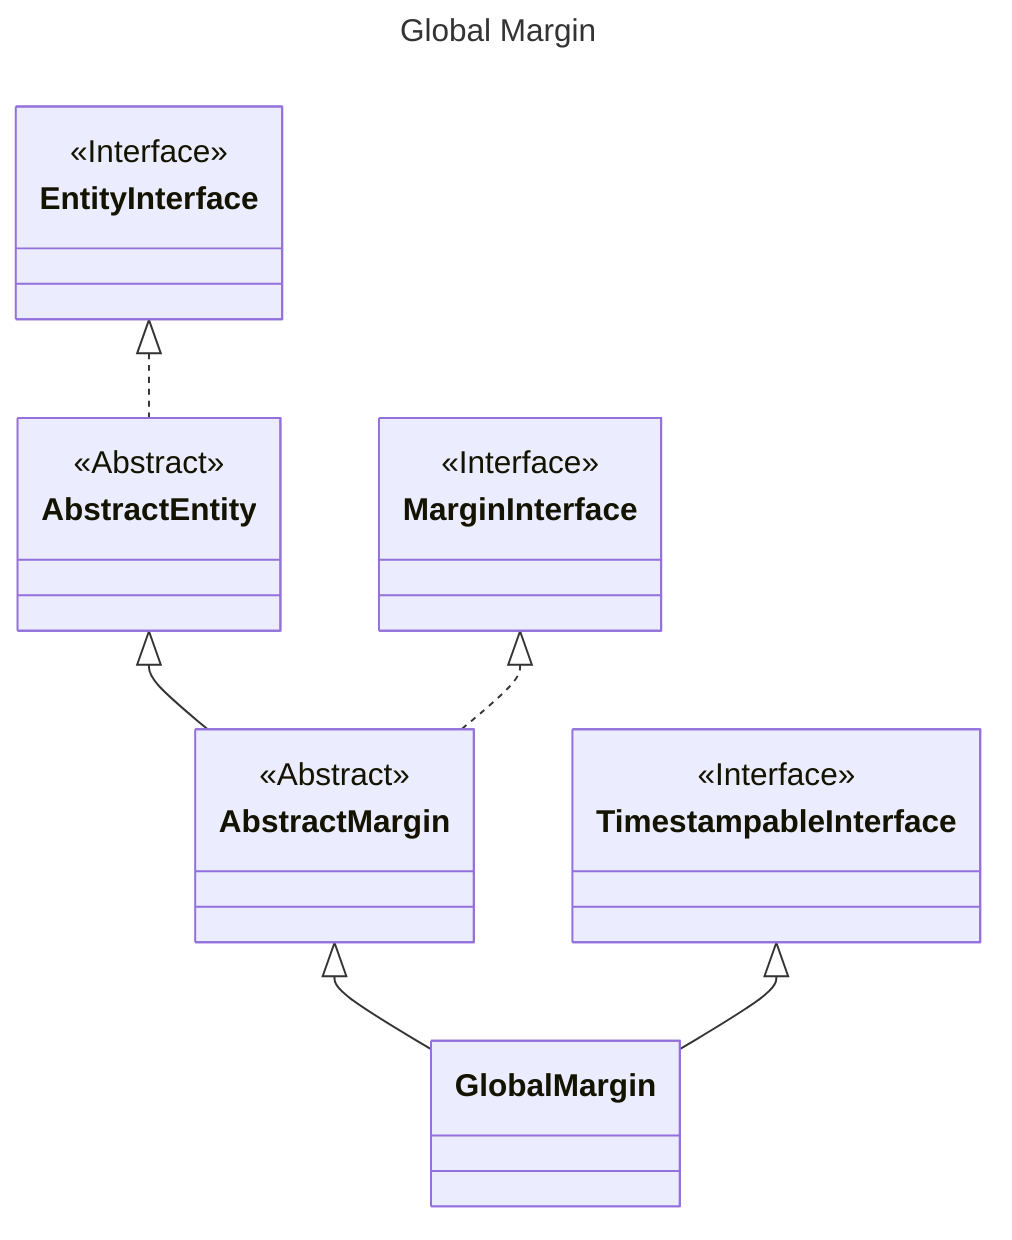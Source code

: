 ---
title: Global Margin
---
classDiagram
    direction TB

    class GlobalMargin {
    }

    class AbstractMargin {
        <<Abstract>>
    }

    class AbstractEntity {
        <<Abstract>>
    }

    class MarginInterface {
        <<Interface>>
    }

    class TimestampableInterface {
        <<Interface>>
    }

    class AbstractEntity {
        <<Abstract>>
    }

    class EntityInterface {
        <<Interface>>
    }

    EntityInterface <|.. AbstractEntity
    AbstractEntity <|-- AbstractMargin
    AbstractMargin <|-- GlobalMargin
    MarginInterface <|.. AbstractMargin
    TimestampableInterface <|-- GlobalMargin

    click EntityInterface call nodeCallback()
    click AbstractEntity call nodeCallback()
    click AbstractMargin call nodeCallback()
    click AbstractEntity call nodeCallback()
    click MarginInterface call nodeCallback()
    click TimestampableInterface call nodeCallback()